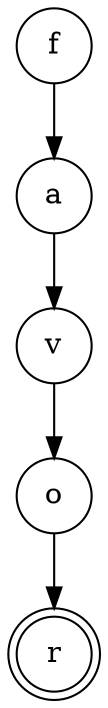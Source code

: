 digraph {   
    node [shape = doublecircle, color = black] r ;
    node [shape = circle];
    node [color= black];
    f -> a -> v -> o -> r;	
}